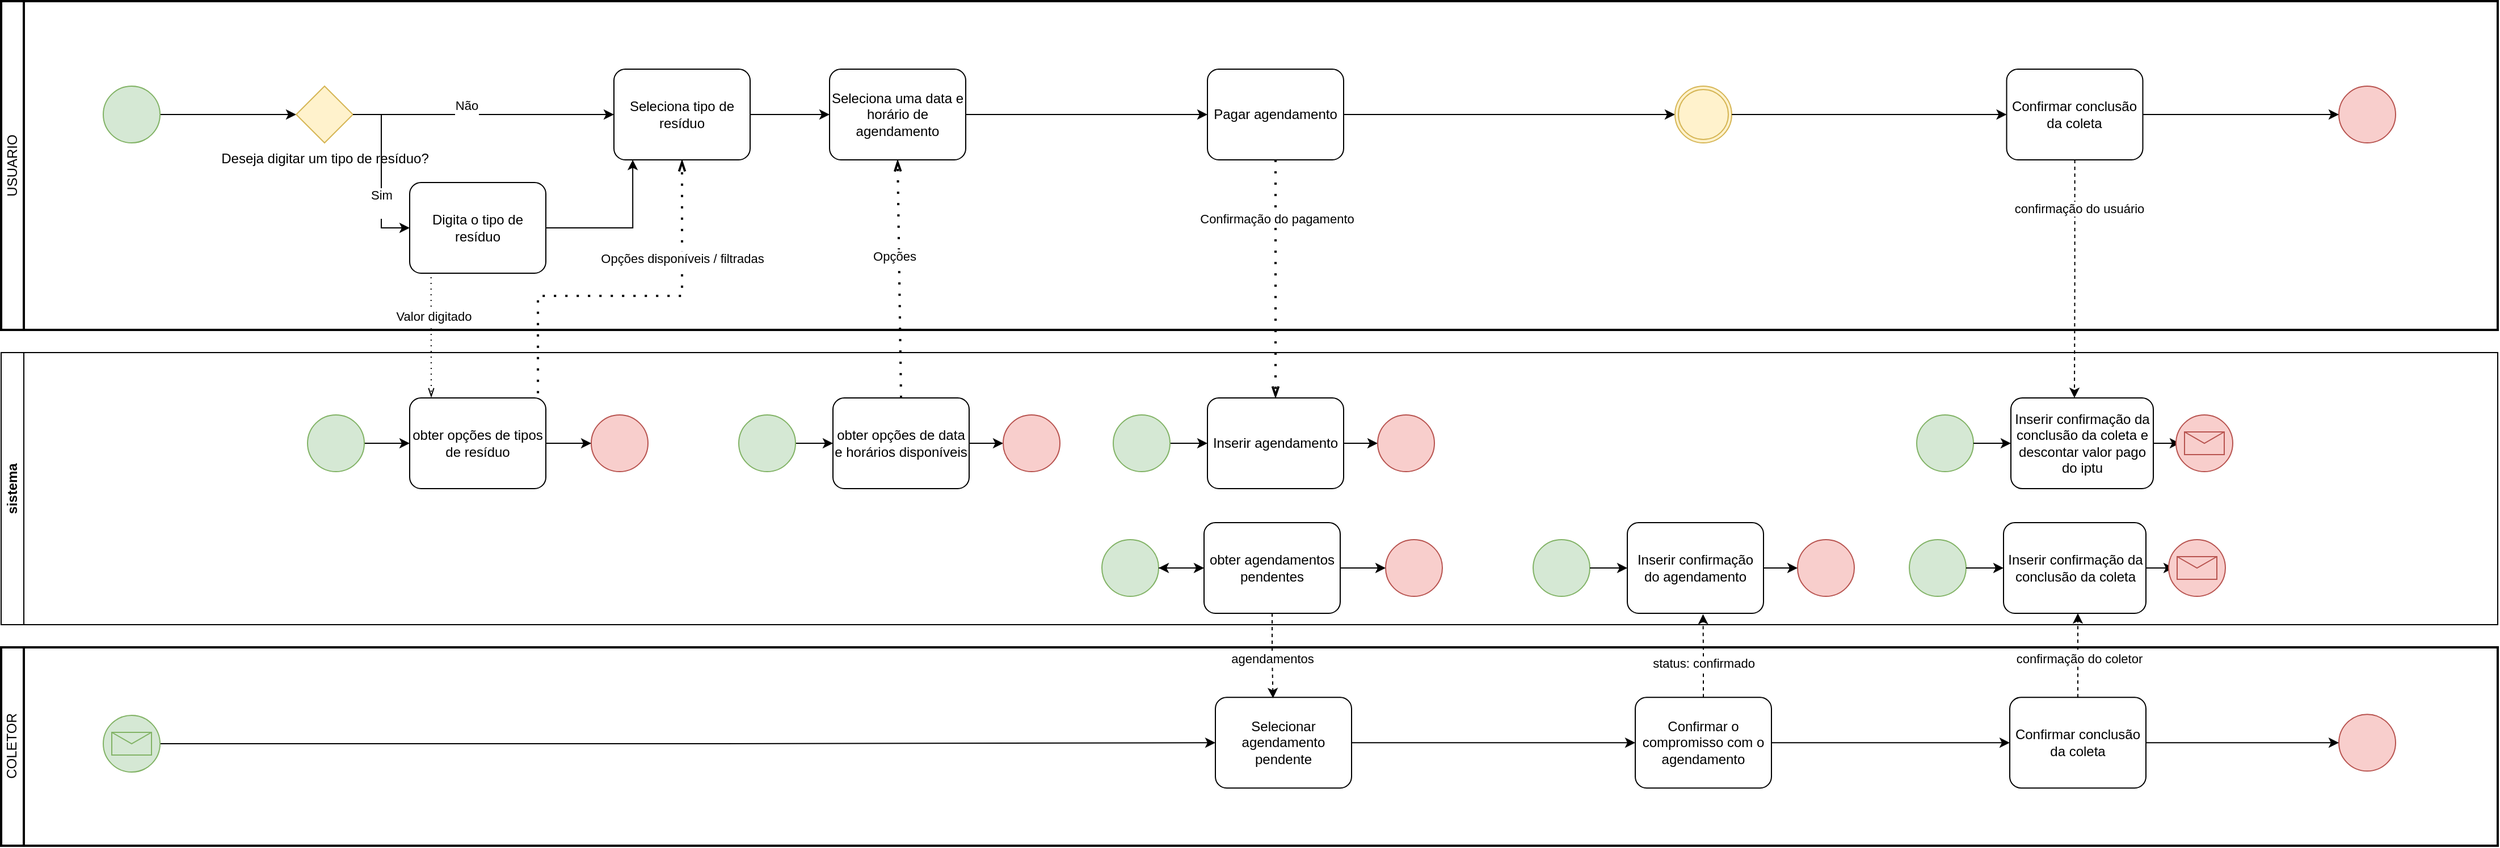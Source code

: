 <mxfile version="24.0.7" type="device">
  <diagram name="Página-1" id="jpOm_m6IZz32PzSZO8qP">
    <mxGraphModel dx="2390" dy="1303" grid="1" gridSize="10" guides="1" tooltips="1" connect="1" arrows="1" fold="1" page="1" pageScale="1" pageWidth="827" pageHeight="1169" math="0" shadow="0">
      <root>
        <mxCell id="0" />
        <mxCell id="1" parent="0" />
        <mxCell id="9EYJD0hd4gOy3LFLlQGG-7" value="USUARIO&lt;br&gt;" style="swimlane;html=1;startSize=20;fontStyle=0;collapsible=0;horizontal=0;swimlaneLine=1;swimlaneFillColor=#ffffff;strokeWidth=2;whiteSpace=wrap;" parent="1" vertex="1">
          <mxGeometry x="260" y="440" width="2200" height="290" as="geometry" />
        </mxCell>
        <mxCell id="bXsZeZF9kBVcV7RV8uzB-30" style="edgeStyle=orthogonalEdgeStyle;rounded=0;orthogonalLoop=1;jettySize=auto;html=1;entryX=0;entryY=0.5;entryDx=0;entryDy=0;entryPerimeter=0;" edge="1" parent="9EYJD0hd4gOy3LFLlQGG-7" source="9EYJD0hd4gOy3LFLlQGG-1" target="bXsZeZF9kBVcV7RV8uzB-29">
          <mxGeometry relative="1" as="geometry" />
        </mxCell>
        <mxCell id="9EYJD0hd4gOy3LFLlQGG-2" value="Seleciona tipo de resíduo" style="points=[[0.25,0,0],[0.5,0,0],[0.75,0,0],[1,0.25,0],[1,0.5,0],[1,0.75,0],[0.75,1,0],[0.5,1,0],[0.25,1,0],[0,0.75,0],[0,0.5,0],[0,0.25,0]];shape=mxgraph.bpmn.task;whiteSpace=wrap;rectStyle=rounded;size=10;html=1;container=1;expand=0;collapsible=0;taskMarker=abstract;" parent="9EYJD0hd4gOy3LFLlQGG-7" vertex="1">
          <mxGeometry x="540" y="60" width="120" height="80" as="geometry" />
        </mxCell>
        <mxCell id="4Wfx7aLYc8oeD1HSqWZE-12" value="Seleciona uma data e horário de agendamento" style="points=[[0.25,0,0],[0.5,0,0],[0.75,0,0],[1,0.25,0],[1,0.5,0],[1,0.75,0],[0.75,1,0],[0.5,1,0],[0.25,1,0],[0,0.75,0],[0,0.5,0],[0,0.25,0]];shape=mxgraph.bpmn.task;whiteSpace=wrap;rectStyle=rounded;size=10;html=1;container=1;expand=0;collapsible=0;taskMarker=abstract;" parent="9EYJD0hd4gOy3LFLlQGG-7" vertex="1">
          <mxGeometry x="730" y="60" width="120" height="80" as="geometry" />
        </mxCell>
        <mxCell id="9EYJD0hd4gOy3LFLlQGG-9" value="Pagar agendamento" style="points=[[0.25,0,0],[0.5,0,0],[0.75,0,0],[1,0.25,0],[1,0.5,0],[1,0.75,0],[0.75,1,0],[0.5,1,0],[0.25,1,0],[0,0.75,0],[0,0.5,0],[0,0.25,0]];shape=mxgraph.bpmn.task;whiteSpace=wrap;rectStyle=rounded;size=10;html=1;container=1;expand=0;collapsible=0;taskMarker=abstract;" parent="9EYJD0hd4gOy3LFLlQGG-7" vertex="1">
          <mxGeometry x="1063" y="60" width="120" height="80" as="geometry" />
        </mxCell>
        <mxCell id="4Wfx7aLYc8oeD1HSqWZE-13" style="edgeStyle=orthogonalEdgeStyle;rounded=0;orthogonalLoop=1;jettySize=auto;html=1;entryX=0;entryY=0.5;entryDx=0;entryDy=0;entryPerimeter=0;" parent="9EYJD0hd4gOy3LFLlQGG-7" source="9EYJD0hd4gOy3LFLlQGG-2" target="4Wfx7aLYc8oeD1HSqWZE-12" edge="1">
          <mxGeometry relative="1" as="geometry" />
        </mxCell>
        <mxCell id="bXsZeZF9kBVcV7RV8uzB-32" style="edgeStyle=orthogonalEdgeStyle;rounded=0;orthogonalLoop=1;jettySize=auto;html=1;" edge="1" parent="9EYJD0hd4gOy3LFLlQGG-7" source="bXsZeZF9kBVcV7RV8uzB-29" target="9EYJD0hd4gOy3LFLlQGG-2">
          <mxGeometry relative="1" as="geometry" />
        </mxCell>
        <mxCell id="bXsZeZF9kBVcV7RV8uzB-33" value="Não&lt;div&gt;&lt;br&gt;&lt;/div&gt;" style="edgeLabel;html=1;align=center;verticalAlign=middle;resizable=0;points=[];" vertex="1" connectable="0" parent="bXsZeZF9kBVcV7RV8uzB-32">
          <mxGeometry x="-0.125" y="1" relative="1" as="geometry">
            <mxPoint x="-1" as="offset" />
          </mxGeometry>
        </mxCell>
        <mxCell id="bXsZeZF9kBVcV7RV8uzB-29" value="Deseja digitar um tipo de resíduo?" style="points=[[0.25,0.25,0],[0.5,0,0],[0.75,0.25,0],[1,0.5,0],[0.75,0.75,0],[0.5,1,0],[0.25,0.75,0],[0,0.5,0]];shape=mxgraph.bpmn.gateway2;html=1;verticalLabelPosition=bottom;labelBackgroundColor=#ffffff;verticalAlign=top;align=center;perimeter=rhombusPerimeter;outlineConnect=0;outline=none;symbol=none;fillColor=#fff2cc;strokeColor=#d6b656;" vertex="1" parent="9EYJD0hd4gOy3LFLlQGG-7">
          <mxGeometry x="260" y="75" width="50" height="50" as="geometry" />
        </mxCell>
        <mxCell id="4Wfx7aLYc8oeD1HSqWZE-14" style="edgeStyle=orthogonalEdgeStyle;rounded=0;orthogonalLoop=1;jettySize=auto;html=1;entryX=0;entryY=0.5;entryDx=0;entryDy=0;entryPerimeter=0;" parent="9EYJD0hd4gOy3LFLlQGG-7" source="4Wfx7aLYc8oeD1HSqWZE-12" target="9EYJD0hd4gOy3LFLlQGG-9" edge="1">
          <mxGeometry relative="1" as="geometry" />
        </mxCell>
        <mxCell id="9EYJD0hd4gOy3LFLlQGG-1" value="" style="points=[[0.145,0.145,0],[0.5,0,0],[0.855,0.145,0],[1,0.5,0],[0.855,0.855,0],[0.5,1,0],[0.145,0.855,0],[0,0.5,0]];shape=mxgraph.bpmn.event;html=1;verticalLabelPosition=bottom;labelBackgroundColor=#ffffff;verticalAlign=top;align=center;perimeter=ellipsePerimeter;outlineConnect=0;aspect=fixed;outline=standard;symbol=general;fillColor=#d5e8d4;strokeColor=#82b366;" parent="9EYJD0hd4gOy3LFLlQGG-7" vertex="1">
          <mxGeometry x="90" y="75" width="50" height="50" as="geometry" />
        </mxCell>
        <mxCell id="bXsZeZF9kBVcV7RV8uzB-34" value="Digita o tipo de resíduo" style="points=[[0.25,0,0],[0.5,0,0],[0.75,0,0],[1,0.25,0],[1,0.5,0],[1,0.75,0],[0.75,1,0],[0.5,1,0],[0.25,1,0],[0,0.75,0],[0,0.5,0],[0,0.25,0]];shape=mxgraph.bpmn.task;whiteSpace=wrap;rectStyle=rounded;size=10;html=1;container=1;expand=0;collapsible=0;taskMarker=abstract;" vertex="1" parent="9EYJD0hd4gOy3LFLlQGG-7">
          <mxGeometry x="360" y="160" width="120" height="80" as="geometry" />
        </mxCell>
        <mxCell id="bXsZeZF9kBVcV7RV8uzB-36" style="edgeStyle=orthogonalEdgeStyle;rounded=0;orthogonalLoop=1;jettySize=auto;html=1;entryX=0;entryY=0.5;entryDx=0;entryDy=0;entryPerimeter=0;" edge="1" parent="9EYJD0hd4gOy3LFLlQGG-7" source="bXsZeZF9kBVcV7RV8uzB-29" target="bXsZeZF9kBVcV7RV8uzB-34">
          <mxGeometry relative="1" as="geometry" />
        </mxCell>
        <mxCell id="bXsZeZF9kBVcV7RV8uzB-37" value="Sim&lt;div&gt;&lt;br&gt;&lt;/div&gt;" style="edgeLabel;html=1;align=center;verticalAlign=middle;resizable=0;points=[];" vertex="1" connectable="0" parent="bXsZeZF9kBVcV7RV8uzB-36">
          <mxGeometry x="0.369" relative="1" as="geometry">
            <mxPoint as="offset" />
          </mxGeometry>
        </mxCell>
        <mxCell id="bXsZeZF9kBVcV7RV8uzB-43" style="edgeStyle=orthogonalEdgeStyle;rounded=0;orthogonalLoop=1;jettySize=auto;html=1;entryX=0.138;entryY=1;entryDx=0;entryDy=0;entryPerimeter=0;" edge="1" parent="9EYJD0hd4gOy3LFLlQGG-7" source="bXsZeZF9kBVcV7RV8uzB-34" target="9EYJD0hd4gOy3LFLlQGG-2">
          <mxGeometry relative="1" as="geometry" />
        </mxCell>
        <mxCell id="bXsZeZF9kBVcV7RV8uzB-85" value="" style="edgeStyle=orthogonalEdgeStyle;rounded=0;orthogonalLoop=1;jettySize=auto;html=1;" edge="1" parent="9EYJD0hd4gOy3LFLlQGG-7" source="9EYJD0hd4gOy3LFLlQGG-9" target="bXsZeZF9kBVcV7RV8uzB-84">
          <mxGeometry relative="1" as="geometry">
            <mxPoint x="2010" y="540" as="targetPoint" />
            <mxPoint x="1443" y="540" as="sourcePoint" />
          </mxGeometry>
        </mxCell>
        <mxCell id="bXsZeZF9kBVcV7RV8uzB-84" value="" style="points=[[0.145,0.145,0],[0.5,0,0],[0.855,0.145,0],[1,0.5,0],[0.855,0.855,0],[0.5,1,0],[0.145,0.855,0],[0,0.5,0]];shape=mxgraph.bpmn.event;html=1;verticalLabelPosition=bottom;labelBackgroundColor=#ffffff;verticalAlign=top;align=center;perimeter=ellipsePerimeter;outlineConnect=0;aspect=fixed;outline=throwing;symbol=general;fillColor=#fff2cc;strokeColor=#d6b656;" vertex="1" parent="9EYJD0hd4gOy3LFLlQGG-7">
          <mxGeometry x="1475" y="75" width="50" height="50" as="geometry" />
        </mxCell>
        <mxCell id="bXsZeZF9kBVcV7RV8uzB-89" value="Confirmar conclusão da coleta" style="points=[[0.25,0,0],[0.5,0,0],[0.75,0,0],[1,0.25,0],[1,0.5,0],[1,0.75,0],[0.75,1,0],[0.5,1,0],[0.25,1,0],[0,0.75,0],[0,0.5,0],[0,0.25,0]];shape=mxgraph.bpmn.task;whiteSpace=wrap;rectStyle=rounded;size=10;html=1;container=1;expand=0;collapsible=0;taskMarker=abstract;" vertex="1" parent="9EYJD0hd4gOy3LFLlQGG-7">
          <mxGeometry x="1767.25" y="60.0" width="120" height="80" as="geometry" />
        </mxCell>
        <mxCell id="bXsZeZF9kBVcV7RV8uzB-90" style="edgeStyle=orthogonalEdgeStyle;rounded=0;orthogonalLoop=1;jettySize=auto;html=1;entryX=0;entryY=0.5;entryDx=0;entryDy=0;entryPerimeter=0;" edge="1" parent="9EYJD0hd4gOy3LFLlQGG-7" source="bXsZeZF9kBVcV7RV8uzB-84" target="bXsZeZF9kBVcV7RV8uzB-89">
          <mxGeometry relative="1" as="geometry" />
        </mxCell>
        <mxCell id="bXsZeZF9kBVcV7RV8uzB-95" value="" style="points=[[0.145,0.145,0],[0.5,0,0],[0.855,0.145,0],[1,0.5,0],[0.855,0.855,0],[0.5,1,0],[0.145,0.855,0],[0,0.5,0]];shape=mxgraph.bpmn.event;html=1;verticalLabelPosition=bottom;labelBackgroundColor=#ffffff;verticalAlign=top;align=center;perimeter=ellipsePerimeter;outlineConnect=0;aspect=fixed;outline=standard;symbol=general;fillColor=#f8cecc;strokeColor=#b85450;" vertex="1" parent="9EYJD0hd4gOy3LFLlQGG-7">
          <mxGeometry x="2060" y="75" width="50" height="50" as="geometry" />
        </mxCell>
        <mxCell id="bXsZeZF9kBVcV7RV8uzB-98" style="edgeStyle=orthogonalEdgeStyle;rounded=0;orthogonalLoop=1;jettySize=auto;html=1;entryX=0;entryY=0.5;entryDx=0;entryDy=0;entryPerimeter=0;" edge="1" parent="9EYJD0hd4gOy3LFLlQGG-7" source="bXsZeZF9kBVcV7RV8uzB-89" target="bXsZeZF9kBVcV7RV8uzB-95">
          <mxGeometry relative="1" as="geometry" />
        </mxCell>
        <mxCell id="9EYJD0hd4gOy3LFLlQGG-8" value="COLETOR" style="swimlane;html=1;startSize=20;fontStyle=0;collapsible=0;horizontal=0;swimlaneLine=1;swimlaneFillColor=#ffffff;strokeWidth=2;whiteSpace=wrap;" parent="1" vertex="1">
          <mxGeometry x="260" y="1010" width="2200" height="175" as="geometry" />
        </mxCell>
        <mxCell id="9EYJD0hd4gOy3LFLlQGG-26" style="edgeStyle=orthogonalEdgeStyle;rounded=0;orthogonalLoop=1;jettySize=auto;html=1;" parent="9EYJD0hd4gOy3LFLlQGG-8" source="9EYJD0hd4gOy3LFLlQGG-23" target="9EYJD0hd4gOy3LFLlQGG-25" edge="1">
          <mxGeometry relative="1" as="geometry" />
        </mxCell>
        <mxCell id="9EYJD0hd4gOy3LFLlQGG-45" style="edgeStyle=orthogonalEdgeStyle;rounded=0;orthogonalLoop=1;jettySize=auto;html=1;" parent="9EYJD0hd4gOy3LFLlQGG-8" source="9EYJD0hd4gOy3LFLlQGG-25" target="9EYJD0hd4gOy3LFLlQGG-44" edge="1">
          <mxGeometry relative="1" as="geometry" />
        </mxCell>
        <mxCell id="9EYJD0hd4gOy3LFLlQGG-34" style="edgeStyle=orthogonalEdgeStyle;rounded=0;orthogonalLoop=1;jettySize=auto;html=1;entryX=0;entryY=0.5;entryDx=0;entryDy=0;entryPerimeter=0;" parent="9EYJD0hd4gOy3LFLlQGG-8" source="9EYJD0hd4gOy3LFLlQGG-32" edge="1" target="9EYJD0hd4gOy3LFLlQGG-23">
          <mxGeometry relative="1" as="geometry">
            <mxPoint x="270" y="87.5" as="targetPoint" />
          </mxGeometry>
        </mxCell>
        <mxCell id="9EYJD0hd4gOy3LFLlQGG-32" value="" style="points=[[0.145,0.145,0],[0.5,0,0],[0.855,0.145,0],[1,0.5,0],[0.855,0.855,0],[0.5,1,0],[0.145,0.855,0],[0,0.5,0]];shape=mxgraph.bpmn.event;html=1;verticalLabelPosition=bottom;labelBackgroundColor=#ffffff;verticalAlign=top;align=center;perimeter=ellipsePerimeter;outlineConnect=0;aspect=fixed;outline=standard;symbol=message;fillColor=#d5e8d4;strokeColor=#82b366;" parent="9EYJD0hd4gOy3LFLlQGG-8" vertex="1">
          <mxGeometry x="90" y="60" width="50" height="50" as="geometry" />
        </mxCell>
        <mxCell id="9EYJD0hd4gOy3LFLlQGG-23" value="Selecionar agendamento pendente" style="points=[[0.25,0,0],[0.5,0,0],[0.75,0,0],[1,0.25,0],[1,0.5,0],[1,0.75,0],[0.75,1,0],[0.5,1,0],[0.25,1,0],[0,0.75,0],[0,0.5,0],[0,0.25,0]];shape=mxgraph.bpmn.task;whiteSpace=wrap;rectStyle=rounded;size=10;html=1;container=1;expand=0;collapsible=0;taskMarker=abstract;" parent="9EYJD0hd4gOy3LFLlQGG-8" vertex="1">
          <mxGeometry x="1070" y="44.12" width="120" height="80" as="geometry" />
        </mxCell>
        <mxCell id="9EYJD0hd4gOy3LFLlQGG-25" value="Confirmar o compromisso com o agendamento" style="points=[[0.25,0,0],[0.5,0,0],[0.75,0,0],[1,0.25,0],[1,0.5,0],[1,0.75,0],[0.75,1,0],[0.5,1,0],[0.25,1,0],[0,0.75,0],[0,0.5,0],[0,0.25,0]];shape=mxgraph.bpmn.task;whiteSpace=wrap;rectStyle=rounded;size=10;html=1;container=1;expand=0;collapsible=0;taskMarker=abstract;" parent="9EYJD0hd4gOy3LFLlQGG-8" vertex="1">
          <mxGeometry x="1440" y="44.12" width="120" height="80" as="geometry" />
        </mxCell>
        <mxCell id="9EYJD0hd4gOy3LFLlQGG-44" value="Confirmar conclusão da coleta" style="points=[[0.25,0,0],[0.5,0,0],[0.75,0,0],[1,0.25,0],[1,0.5,0],[1,0.75,0],[0.75,1,0],[0.5,1,0],[0.25,1,0],[0,0.75,0],[0,0.5,0],[0,0.25,0]];shape=mxgraph.bpmn.task;whiteSpace=wrap;rectStyle=rounded;size=10;html=1;container=1;expand=0;collapsible=0;taskMarker=abstract;" parent="9EYJD0hd4gOy3LFLlQGG-8" vertex="1">
          <mxGeometry x="1770" y="44.12" width="120" height="80" as="geometry" />
        </mxCell>
        <mxCell id="bXsZeZF9kBVcV7RV8uzB-96" value="" style="points=[[0.145,0.145,0],[0.5,0,0],[0.855,0.145,0],[1,0.5,0],[0.855,0.855,0],[0.5,1,0],[0.145,0.855,0],[0,0.5,0]];shape=mxgraph.bpmn.event;html=1;verticalLabelPosition=bottom;labelBackgroundColor=#ffffff;verticalAlign=top;align=center;perimeter=ellipsePerimeter;outlineConnect=0;aspect=fixed;outline=standard;symbol=general;fillColor=#f8cecc;strokeColor=#b85450;" vertex="1" parent="9EYJD0hd4gOy3LFLlQGG-8">
          <mxGeometry x="2060" y="59.12" width="50" height="50" as="geometry" />
        </mxCell>
        <mxCell id="bXsZeZF9kBVcV7RV8uzB-97" style="edgeStyle=orthogonalEdgeStyle;rounded=0;orthogonalLoop=1;jettySize=auto;html=1;entryX=0;entryY=0.5;entryDx=0;entryDy=0;entryPerimeter=0;" edge="1" parent="9EYJD0hd4gOy3LFLlQGG-8" source="9EYJD0hd4gOy3LFLlQGG-44" target="bXsZeZF9kBVcV7RV8uzB-96">
          <mxGeometry relative="1" as="geometry" />
        </mxCell>
        <mxCell id="4Wfx7aLYc8oeD1HSqWZE-97" value="sistema&lt;br&gt;" style="swimlane;startSize=20;horizontal=0;html=1;whiteSpace=wrap;glass=0;shadow=0;swimlaneFillColor=default;" parent="1" vertex="1">
          <mxGeometry x="260" y="750" width="2200" height="240" as="geometry" />
        </mxCell>
        <mxCell id="4Wfx7aLYc8oeD1HSqWZE-100" value="obter opções de tipos de resíduo" style="points=[[0.25,0,0],[0.5,0,0],[0.75,0,0],[1,0.25,0],[1,0.5,0],[1,0.75,0],[0.75,1,0],[0.5,1,0],[0.25,1,0],[0,0.75,0],[0,0.5,0],[0,0.25,0]];shape=mxgraph.bpmn.task;whiteSpace=wrap;rectStyle=rounded;size=10;html=1;container=1;expand=0;collapsible=0;taskMarker=abstract;" parent="4Wfx7aLYc8oeD1HSqWZE-97" vertex="1">
          <mxGeometry x="360" y="40" width="120" height="80" as="geometry" />
        </mxCell>
        <mxCell id="bXsZeZF9kBVcV7RV8uzB-9" style="edgeStyle=orthogonalEdgeStyle;rounded=0;orthogonalLoop=1;jettySize=auto;html=1;entryX=0;entryY=0.5;entryDx=0;entryDy=0;entryPerimeter=0;" edge="1" parent="4Wfx7aLYc8oeD1HSqWZE-97" source="bXsZeZF9kBVcV7RV8uzB-8" target="4Wfx7aLYc8oeD1HSqWZE-100">
          <mxGeometry relative="1" as="geometry" />
        </mxCell>
        <mxCell id="4Wfx7aLYc8oeD1HSqWZE-102" value="obter opções de data e horários disponíveis" style="points=[[0.25,0,0],[0.5,0,0],[0.75,0,0],[1,0.25,0],[1,0.5,0],[1,0.75,0],[0.75,1,0],[0.5,1,0],[0.25,1,0],[0,0.75,0],[0,0.5,0],[0,0.25,0]];shape=mxgraph.bpmn.task;whiteSpace=wrap;rectStyle=rounded;size=10;html=1;container=1;expand=0;collapsible=0;taskMarker=abstract;" parent="4Wfx7aLYc8oeD1HSqWZE-97" vertex="1">
          <mxGeometry x="733" y="40" width="120" height="80" as="geometry" />
        </mxCell>
        <mxCell id="bXsZeZF9kBVcV7RV8uzB-15" style="edgeStyle=orthogonalEdgeStyle;rounded=0;orthogonalLoop=1;jettySize=auto;html=1;entryX=0;entryY=0.5;entryDx=0;entryDy=0;entryPerimeter=0;" edge="1" parent="4Wfx7aLYc8oeD1HSqWZE-97" source="bXsZeZF9kBVcV7RV8uzB-14" target="4Wfx7aLYc8oeD1HSqWZE-102">
          <mxGeometry relative="1" as="geometry" />
        </mxCell>
        <mxCell id="bXsZeZF9kBVcV7RV8uzB-17" style="edgeStyle=orthogonalEdgeStyle;rounded=0;orthogonalLoop=1;jettySize=auto;html=1;" edge="1" parent="4Wfx7aLYc8oeD1HSqWZE-97" source="4Wfx7aLYc8oeD1HSqWZE-102" target="bXsZeZF9kBVcV7RV8uzB-16">
          <mxGeometry relative="1" as="geometry" />
        </mxCell>
        <mxCell id="bXsZeZF9kBVcV7RV8uzB-20" value="Inserir agendamento" style="points=[[0.25,0,0],[0.5,0,0],[0.75,0,0],[1,0.25,0],[1,0.5,0],[1,0.75,0],[0.75,1,0],[0.5,1,0],[0.25,1,0],[0,0.75,0],[0,0.5,0],[0,0.25,0]];shape=mxgraph.bpmn.task;whiteSpace=wrap;rectStyle=rounded;size=10;html=1;container=1;expand=0;collapsible=0;taskMarker=abstract;" vertex="1" parent="4Wfx7aLYc8oeD1HSqWZE-97">
          <mxGeometry x="1063" y="40" width="120" height="80" as="geometry" />
        </mxCell>
        <mxCell id="bXsZeZF9kBVcV7RV8uzB-23" style="edgeStyle=orthogonalEdgeStyle;rounded=0;orthogonalLoop=1;jettySize=auto;html=1;entryX=0;entryY=0.5;entryDx=0;entryDy=0;entryPerimeter=0;" edge="1" parent="4Wfx7aLYc8oeD1HSqWZE-97" source="bXsZeZF9kBVcV7RV8uzB-21" target="bXsZeZF9kBVcV7RV8uzB-20">
          <mxGeometry relative="1" as="geometry" />
        </mxCell>
        <mxCell id="bXsZeZF9kBVcV7RV8uzB-24" style="edgeStyle=orthogonalEdgeStyle;rounded=0;orthogonalLoop=1;jettySize=auto;html=1;entryX=0;entryY=0.5;entryDx=0;entryDy=0;entryPerimeter=0;" edge="1" parent="4Wfx7aLYc8oeD1HSqWZE-97" source="bXsZeZF9kBVcV7RV8uzB-20" target="bXsZeZF9kBVcV7RV8uzB-22">
          <mxGeometry relative="1" as="geometry" />
        </mxCell>
        <mxCell id="bXsZeZF9kBVcV7RV8uzB-22" value="" style="points=[[0.145,0.145,0],[0.5,0,0],[0.855,0.145,0],[1,0.5,0],[0.855,0.855,0],[0.5,1,0],[0.145,0.855,0],[0,0.5,0]];shape=mxgraph.bpmn.event;html=1;verticalLabelPosition=bottom;labelBackgroundColor=#ffffff;verticalAlign=top;align=center;perimeter=ellipsePerimeter;outlineConnect=0;aspect=fixed;outline=standard;symbol=general;fillColor=#f8cecc;strokeColor=#b85450;" vertex="1" parent="4Wfx7aLYc8oeD1HSqWZE-97">
          <mxGeometry x="1213" y="55" width="50" height="50" as="geometry" />
        </mxCell>
        <mxCell id="bXsZeZF9kBVcV7RV8uzB-21" value="" style="points=[[0.145,0.145,0],[0.5,0,0],[0.855,0.145,0],[1,0.5,0],[0.855,0.855,0],[0.5,1,0],[0.145,0.855,0],[0,0.5,0]];shape=mxgraph.bpmn.event;html=1;verticalLabelPosition=bottom;labelBackgroundColor=#ffffff;verticalAlign=top;align=center;perimeter=ellipsePerimeter;outlineConnect=0;aspect=fixed;outline=standard;symbol=general;fillColor=#d5e8d4;strokeColor=#82b366;" vertex="1" parent="4Wfx7aLYc8oeD1HSqWZE-97">
          <mxGeometry x="980" y="55" width="50" height="50" as="geometry" />
        </mxCell>
        <mxCell id="bXsZeZF9kBVcV7RV8uzB-16" value="" style="points=[[0.145,0.145,0],[0.5,0,0],[0.855,0.145,0],[1,0.5,0],[0.855,0.855,0],[0.5,1,0],[0.145,0.855,0],[0,0.5,0]];shape=mxgraph.bpmn.event;html=1;verticalLabelPosition=bottom;labelBackgroundColor=#ffffff;verticalAlign=top;align=center;perimeter=ellipsePerimeter;outlineConnect=0;aspect=fixed;outline=standard;symbol=general;fillColor=#f8cecc;strokeColor=#b85450;" vertex="1" parent="4Wfx7aLYc8oeD1HSqWZE-97">
          <mxGeometry x="883" y="55" width="50" height="50" as="geometry" />
        </mxCell>
        <mxCell id="bXsZeZF9kBVcV7RV8uzB-14" value="" style="points=[[0.145,0.145,0],[0.5,0,0],[0.855,0.145,0],[1,0.5,0],[0.855,0.855,0],[0.5,1,0],[0.145,0.855,0],[0,0.5,0]];shape=mxgraph.bpmn.event;html=1;verticalLabelPosition=bottom;labelBackgroundColor=#ffffff;verticalAlign=top;align=center;perimeter=ellipsePerimeter;outlineConnect=0;aspect=fixed;outline=standard;symbol=general;fillColor=#d5e8d4;strokeColor=#82b366;" vertex="1" parent="4Wfx7aLYc8oeD1HSqWZE-97">
          <mxGeometry x="650" y="55" width="50" height="50" as="geometry" />
        </mxCell>
        <mxCell id="bXsZeZF9kBVcV7RV8uzB-12" value="" style="points=[[0.145,0.145,0],[0.5,0,0],[0.855,0.145,0],[1,0.5,0],[0.855,0.855,0],[0.5,1,0],[0.145,0.855,0],[0,0.5,0]];shape=mxgraph.bpmn.event;html=1;verticalLabelPosition=bottom;labelBackgroundColor=#ffffff;verticalAlign=top;align=center;perimeter=ellipsePerimeter;outlineConnect=0;aspect=fixed;outline=standard;symbol=general;fillColor=#f8cecc;strokeColor=#b85450;" vertex="1" parent="4Wfx7aLYc8oeD1HSqWZE-97">
          <mxGeometry x="520" y="55" width="50" height="50" as="geometry" />
        </mxCell>
        <mxCell id="bXsZeZF9kBVcV7RV8uzB-8" value="" style="points=[[0.145,0.145,0],[0.5,0,0],[0.855,0.145,0],[1,0.5,0],[0.855,0.855,0],[0.5,1,0],[0.145,0.855,0],[0,0.5,0]];shape=mxgraph.bpmn.event;html=1;verticalLabelPosition=bottom;labelBackgroundColor=#ffffff;verticalAlign=top;align=center;perimeter=ellipsePerimeter;outlineConnect=0;aspect=fixed;outline=standard;symbol=general;fillColor=#d5e8d4;strokeColor=#82b366;" vertex="1" parent="4Wfx7aLYc8oeD1HSqWZE-97">
          <mxGeometry x="270" y="55" width="50" height="50" as="geometry" />
        </mxCell>
        <mxCell id="bXsZeZF9kBVcV7RV8uzB-28" style="edgeStyle=orthogonalEdgeStyle;rounded=0;orthogonalLoop=1;jettySize=auto;html=1;entryX=0;entryY=0.5;entryDx=0;entryDy=0;entryPerimeter=0;" edge="1" parent="4Wfx7aLYc8oeD1HSqWZE-97" source="4Wfx7aLYc8oeD1HSqWZE-100" target="bXsZeZF9kBVcV7RV8uzB-12">
          <mxGeometry relative="1" as="geometry" />
        </mxCell>
        <mxCell id="bXsZeZF9kBVcV7RV8uzB-73" value="" style="edgeStyle=orthogonalEdgeStyle;rounded=0;orthogonalLoop=1;jettySize=auto;html=1;" edge="1" parent="4Wfx7aLYc8oeD1HSqWZE-97" source="bXsZeZF9kBVcV7RV8uzB-48" target="bXsZeZF9kBVcV7RV8uzB-50">
          <mxGeometry relative="1" as="geometry" />
        </mxCell>
        <mxCell id="bXsZeZF9kBVcV7RV8uzB-48" value="obter agendamentos pendentes" style="points=[[0.25,0,0],[0.5,0,0],[0.75,0,0],[1,0.25,0],[1,0.5,0],[1,0.75,0],[0.75,1,0],[0.5,1,0],[0.25,1,0],[0,0.75,0],[0,0.5,0],[0,0.25,0]];shape=mxgraph.bpmn.task;whiteSpace=wrap;rectStyle=rounded;size=10;html=1;container=1;expand=0;collapsible=0;taskMarker=abstract;" vertex="1" parent="4Wfx7aLYc8oeD1HSqWZE-97">
          <mxGeometry x="1060" y="150" width="120" height="80" as="geometry" />
        </mxCell>
        <mxCell id="bXsZeZF9kBVcV7RV8uzB-49" value="" style="points=[[0.145,0.145,0],[0.5,0,0],[0.855,0.145,0],[1,0.5,0],[0.855,0.855,0],[0.5,1,0],[0.145,0.855,0],[0,0.5,0]];shape=mxgraph.bpmn.event;html=1;verticalLabelPosition=bottom;labelBackgroundColor=#ffffff;verticalAlign=top;align=center;perimeter=ellipsePerimeter;outlineConnect=0;aspect=fixed;outline=standard;symbol=general;fillColor=#f8cecc;strokeColor=#b85450;" vertex="1" parent="4Wfx7aLYc8oeD1HSqWZE-97">
          <mxGeometry x="1220" y="165" width="50" height="50" as="geometry" />
        </mxCell>
        <mxCell id="bXsZeZF9kBVcV7RV8uzB-50" value="" style="points=[[0.145,0.145,0],[0.5,0,0],[0.855,0.145,0],[1,0.5,0],[0.855,0.855,0],[0.5,1,0],[0.145,0.855,0],[0,0.5,0]];shape=mxgraph.bpmn.event;html=1;verticalLabelPosition=bottom;labelBackgroundColor=#ffffff;verticalAlign=top;align=center;perimeter=ellipsePerimeter;outlineConnect=0;aspect=fixed;outline=standard;symbol=general;fillColor=#d5e8d4;strokeColor=#82b366;" vertex="1" parent="4Wfx7aLYc8oeD1HSqWZE-97">
          <mxGeometry x="970" y="165" width="50" height="50" as="geometry" />
        </mxCell>
        <mxCell id="bXsZeZF9kBVcV7RV8uzB-51" style="edgeStyle=orthogonalEdgeStyle;rounded=0;orthogonalLoop=1;jettySize=auto;html=1;entryX=0;entryY=0.5;entryDx=0;entryDy=0;entryPerimeter=0;" edge="1" parent="4Wfx7aLYc8oeD1HSqWZE-97" source="bXsZeZF9kBVcV7RV8uzB-50" target="bXsZeZF9kBVcV7RV8uzB-48">
          <mxGeometry relative="1" as="geometry" />
        </mxCell>
        <mxCell id="bXsZeZF9kBVcV7RV8uzB-52" style="edgeStyle=orthogonalEdgeStyle;rounded=0;orthogonalLoop=1;jettySize=auto;html=1;entryX=0;entryY=0.5;entryDx=0;entryDy=0;entryPerimeter=0;" edge="1" parent="4Wfx7aLYc8oeD1HSqWZE-97" source="bXsZeZF9kBVcV7RV8uzB-48" target="bXsZeZF9kBVcV7RV8uzB-49">
          <mxGeometry relative="1" as="geometry" />
        </mxCell>
        <mxCell id="bXsZeZF9kBVcV7RV8uzB-57" value="Inserir confirmação do agendamento" style="points=[[0.25,0,0],[0.5,0,0],[0.75,0,0],[1,0.25,0],[1,0.5,0],[1,0.75,0],[0.75,1,0],[0.5,1,0],[0.25,1,0],[0,0.75,0],[0,0.5,0],[0,0.25,0]];shape=mxgraph.bpmn.task;whiteSpace=wrap;rectStyle=rounded;size=10;html=1;container=1;expand=0;collapsible=0;taskMarker=abstract;" vertex="1" parent="4Wfx7aLYc8oeD1HSqWZE-97">
          <mxGeometry x="1433" y="150" width="120" height="80" as="geometry" />
        </mxCell>
        <mxCell id="bXsZeZF9kBVcV7RV8uzB-58" value="" style="points=[[0.145,0.145,0],[0.5,0,0],[0.855,0.145,0],[1,0.5,0],[0.855,0.855,0],[0.5,1,0],[0.145,0.855,0],[0,0.5,0]];shape=mxgraph.bpmn.event;html=1;verticalLabelPosition=bottom;labelBackgroundColor=#ffffff;verticalAlign=top;align=center;perimeter=ellipsePerimeter;outlineConnect=0;aspect=fixed;outline=standard;symbol=general;fillColor=#f8cecc;strokeColor=#b85450;" vertex="1" parent="4Wfx7aLYc8oeD1HSqWZE-97">
          <mxGeometry x="1583" y="165" width="50" height="50" as="geometry" />
        </mxCell>
        <mxCell id="bXsZeZF9kBVcV7RV8uzB-59" value="" style="points=[[0.145,0.145,0],[0.5,0,0],[0.855,0.145,0],[1,0.5,0],[0.855,0.855,0],[0.5,1,0],[0.145,0.855,0],[0,0.5,0]];shape=mxgraph.bpmn.event;html=1;verticalLabelPosition=bottom;labelBackgroundColor=#ffffff;verticalAlign=top;align=center;perimeter=ellipsePerimeter;outlineConnect=0;aspect=fixed;outline=standard;symbol=general;fillColor=#d5e8d4;strokeColor=#82b366;" vertex="1" parent="4Wfx7aLYc8oeD1HSqWZE-97">
          <mxGeometry x="1350" y="165" width="50" height="50" as="geometry" />
        </mxCell>
        <mxCell id="bXsZeZF9kBVcV7RV8uzB-60" style="edgeStyle=orthogonalEdgeStyle;rounded=0;orthogonalLoop=1;jettySize=auto;html=1;entryX=0;entryY=0.5;entryDx=0;entryDy=0;entryPerimeter=0;" edge="1" parent="4Wfx7aLYc8oeD1HSqWZE-97" source="bXsZeZF9kBVcV7RV8uzB-59" target="bXsZeZF9kBVcV7RV8uzB-57">
          <mxGeometry relative="1" as="geometry" />
        </mxCell>
        <mxCell id="bXsZeZF9kBVcV7RV8uzB-61" style="edgeStyle=orthogonalEdgeStyle;rounded=0;orthogonalLoop=1;jettySize=auto;html=1;entryX=0;entryY=0.5;entryDx=0;entryDy=0;entryPerimeter=0;" edge="1" parent="4Wfx7aLYc8oeD1HSqWZE-97" source="bXsZeZF9kBVcV7RV8uzB-57" target="bXsZeZF9kBVcV7RV8uzB-58">
          <mxGeometry relative="1" as="geometry" />
        </mxCell>
        <mxCell id="bXsZeZF9kBVcV7RV8uzB-65" value="Inserir confirmação da conclusão da coleta" style="points=[[0.25,0,0],[0.5,0,0],[0.75,0,0],[1,0.25,0],[1,0.5,0],[1,0.75,0],[0.75,1,0],[0.5,1,0],[0.25,1,0],[0,0.75,0],[0,0.5,0],[0,0.25,0]];shape=mxgraph.bpmn.task;whiteSpace=wrap;rectStyle=rounded;size=10;html=1;container=1;expand=0;collapsible=0;taskMarker=abstract;" vertex="1" parent="4Wfx7aLYc8oeD1HSqWZE-97">
          <mxGeometry x="1764.5" y="150" width="125.5" height="80" as="geometry" />
        </mxCell>
        <mxCell id="bXsZeZF9kBVcV7RV8uzB-67" value="" style="points=[[0.145,0.145,0],[0.5,0,0],[0.855,0.145,0],[1,0.5,0],[0.855,0.855,0],[0.5,1,0],[0.145,0.855,0],[0,0.5,0]];shape=mxgraph.bpmn.event;html=1;verticalLabelPosition=bottom;labelBackgroundColor=#ffffff;verticalAlign=top;align=center;perimeter=ellipsePerimeter;outlineConnect=0;aspect=fixed;outline=standard;symbol=general;fillColor=#d5e8d4;strokeColor=#82b366;" vertex="1" parent="4Wfx7aLYc8oeD1HSqWZE-97">
          <mxGeometry x="1681.5" y="165" width="50" height="50" as="geometry" />
        </mxCell>
        <mxCell id="bXsZeZF9kBVcV7RV8uzB-71" style="edgeStyle=orthogonalEdgeStyle;rounded=0;orthogonalLoop=1;jettySize=auto;html=1;entryX=0;entryY=0.5;entryDx=0;entryDy=0;entryPerimeter=0;" edge="1" parent="4Wfx7aLYc8oeD1HSqWZE-97" source="bXsZeZF9kBVcV7RV8uzB-67" target="bXsZeZF9kBVcV7RV8uzB-65">
          <mxGeometry relative="1" as="geometry" />
        </mxCell>
        <mxCell id="bXsZeZF9kBVcV7RV8uzB-72" style="edgeStyle=orthogonalEdgeStyle;rounded=0;orthogonalLoop=1;jettySize=auto;html=1;entryX=0;entryY=0.5;entryDx=0;entryDy=0;entryPerimeter=0;" edge="1" parent="4Wfx7aLYc8oeD1HSqWZE-97" source="bXsZeZF9kBVcV7RV8uzB-65">
          <mxGeometry relative="1" as="geometry">
            <mxPoint x="1914.5" y="190" as="targetPoint" />
          </mxGeometry>
        </mxCell>
        <mxCell id="bXsZeZF9kBVcV7RV8uzB-76" value="" style="points=[[0.145,0.145,0],[0.5,0,0],[0.855,0.145,0],[1,0.5,0],[0.855,0.855,0],[0.5,1,0],[0.145,0.855,0],[0,0.5,0]];shape=mxgraph.bpmn.event;html=1;verticalLabelPosition=bottom;labelBackgroundColor=#ffffff;verticalAlign=top;align=center;perimeter=ellipsePerimeter;outlineConnect=0;aspect=fixed;outline=standard;symbol=message;fillColor=#f8cecc;strokeColor=#b85450;" vertex="1" parent="4Wfx7aLYc8oeD1HSqWZE-97">
          <mxGeometry x="1910" y="165" width="50" height="50" as="geometry" />
        </mxCell>
        <mxCell id="bXsZeZF9kBVcV7RV8uzB-106" style="rounded=0;orthogonalLoop=1;jettySize=auto;html=1;" edge="1" parent="4Wfx7aLYc8oeD1HSqWZE-97" source="bXsZeZF9kBVcV7RV8uzB-99">
          <mxGeometry relative="1" as="geometry">
            <mxPoint x="1920" y="80" as="targetPoint" />
          </mxGeometry>
        </mxCell>
        <mxCell id="bXsZeZF9kBVcV7RV8uzB-99" value="Inserir confirmação da conclusão da coleta e descontar valor pago do iptu" style="points=[[0.25,0,0],[0.5,0,0],[0.75,0,0],[1,0.25,0],[1,0.5,0],[1,0.75,0],[0.75,1,0],[0.5,1,0],[0.25,1,0],[0,0.75,0],[0,0.5,0],[0,0.25,0]];shape=mxgraph.bpmn.task;whiteSpace=wrap;rectStyle=rounded;size=10;html=1;container=1;expand=0;collapsible=0;taskMarker=abstract;" vertex="1" parent="4Wfx7aLYc8oeD1HSqWZE-97">
          <mxGeometry x="1771" y="40" width="125.5" height="80" as="geometry" />
        </mxCell>
        <mxCell id="bXsZeZF9kBVcV7RV8uzB-100" value="" style="points=[[0.145,0.145,0],[0.5,0,0],[0.855,0.145,0],[1,0.5,0],[0.855,0.855,0],[0.5,1,0],[0.145,0.855,0],[0,0.5,0]];shape=mxgraph.bpmn.event;html=1;verticalLabelPosition=bottom;labelBackgroundColor=#ffffff;verticalAlign=top;align=center;perimeter=ellipsePerimeter;outlineConnect=0;aspect=fixed;outline=standard;symbol=general;fillColor=#d5e8d4;strokeColor=#82b366;" vertex="1" parent="4Wfx7aLYc8oeD1HSqWZE-97">
          <mxGeometry x="1688" y="55" width="50" height="50" as="geometry" />
        </mxCell>
        <mxCell id="bXsZeZF9kBVcV7RV8uzB-101" value="" style="points=[[0.145,0.145,0],[0.5,0,0],[0.855,0.145,0],[1,0.5,0],[0.855,0.855,0],[0.5,1,0],[0.145,0.855,0],[0,0.5,0]];shape=mxgraph.bpmn.event;html=1;verticalLabelPosition=bottom;labelBackgroundColor=#ffffff;verticalAlign=top;align=center;perimeter=ellipsePerimeter;outlineConnect=0;aspect=fixed;outline=standard;symbol=message;fillColor=#f8cecc;strokeColor=#b85450;" vertex="1" parent="4Wfx7aLYc8oeD1HSqWZE-97">
          <mxGeometry x="1916.5" y="55" width="50" height="50" as="geometry" />
        </mxCell>
        <mxCell id="bXsZeZF9kBVcV7RV8uzB-105" style="edgeStyle=orthogonalEdgeStyle;rounded=0;orthogonalLoop=1;jettySize=auto;html=1;entryX=0;entryY=0.5;entryDx=0;entryDy=0;entryPerimeter=0;" edge="1" parent="4Wfx7aLYc8oeD1HSqWZE-97" source="bXsZeZF9kBVcV7RV8uzB-100" target="bXsZeZF9kBVcV7RV8uzB-99">
          <mxGeometry relative="1" as="geometry" />
        </mxCell>
        <mxCell id="bXsZeZF9kBVcV7RV8uzB-6" value="" style="fontSize=12;html=1;endFill=0;startFill=0;endSize=6;startSize=6;dashed=1;dashPattern=1 4;endArrow=openThin;startArrow=none;rounded=0;entryX=0.5;entryY=1;entryDx=0;entryDy=0;entryPerimeter=0;strokeWidth=2;exitX=0.942;exitY=-0.051;exitDx=0;exitDy=0;exitPerimeter=0;edgeStyle=elbowEdgeStyle;elbow=vertical;" edge="1" parent="1" source="4Wfx7aLYc8oeD1HSqWZE-100" target="9EYJD0hd4gOy3LFLlQGG-2">
          <mxGeometry width="160" relative="1" as="geometry">
            <mxPoint x="560" y="675" as="sourcePoint" />
            <mxPoint x="840" y="735" as="targetPoint" />
            <Array as="points">
              <mxPoint x="830" y="700" />
            </Array>
          </mxGeometry>
        </mxCell>
        <mxCell id="bXsZeZF9kBVcV7RV8uzB-10" value="Opções disponíveis / filtradas" style="edgeLabel;html=1;align=center;verticalAlign=middle;resizable=0;points=[];" vertex="1" connectable="0" parent="bXsZeZF9kBVcV7RV8uzB-6">
          <mxGeometry x="0.482" relative="1" as="geometry">
            <mxPoint as="offset" />
          </mxGeometry>
        </mxCell>
        <mxCell id="bXsZeZF9kBVcV7RV8uzB-18" value="" style="fontSize=12;html=1;endFill=0;startFill=0;endSize=6;startSize=6;dashed=1;dashPattern=1 4;endArrow=openThin;startArrow=none;rounded=0;exitX=0.5;exitY=0;exitDx=0;exitDy=0;exitPerimeter=0;entryX=0.5;entryY=1;entryDx=0;entryDy=0;entryPerimeter=0;strokeWidth=2;" edge="1" parent="1" source="4Wfx7aLYc8oeD1HSqWZE-102" target="4Wfx7aLYc8oeD1HSqWZE-12">
          <mxGeometry width="160" relative="1" as="geometry">
            <mxPoint x="907" y="765" as="sourcePoint" />
            <mxPoint x="1067" y="765" as="targetPoint" />
          </mxGeometry>
        </mxCell>
        <mxCell id="bXsZeZF9kBVcV7RV8uzB-19" value="Opções" style="edgeLabel;html=1;align=center;verticalAlign=middle;resizable=0;points=[];" vertex="1" connectable="0" parent="bXsZeZF9kBVcV7RV8uzB-18">
          <mxGeometry x="0.183" y="4" relative="1" as="geometry">
            <mxPoint y="-1" as="offset" />
          </mxGeometry>
        </mxCell>
        <mxCell id="bXsZeZF9kBVcV7RV8uzB-26" value="" style="fontSize=12;html=1;endFill=0;startFill=0;endSize=6;startSize=6;dashed=1;dashPattern=1 4;endArrow=openThin;startArrow=none;rounded=0;entryX=0.5;entryY=0;entryDx=0;entryDy=0;entryPerimeter=0;exitX=0.5;exitY=1;exitDx=0;exitDy=0;exitPerimeter=0;strokeWidth=2;" edge="1" parent="1" source="9EYJD0hd4gOy3LFLlQGG-9" target="bXsZeZF9kBVcV7RV8uzB-20">
          <mxGeometry width="160" relative="1" as="geometry">
            <mxPoint x="1060" y="615" as="sourcePoint" />
            <mxPoint x="1220" y="615" as="targetPoint" />
          </mxGeometry>
        </mxCell>
        <mxCell id="bXsZeZF9kBVcV7RV8uzB-27" value="Confirmação do pagamento" style="edgeLabel;html=1;align=center;verticalAlign=middle;resizable=0;points=[];" vertex="1" connectable="0" parent="bXsZeZF9kBVcV7RV8uzB-26">
          <mxGeometry x="-0.509" relative="1" as="geometry">
            <mxPoint x="1" as="offset" />
          </mxGeometry>
        </mxCell>
        <mxCell id="bXsZeZF9kBVcV7RV8uzB-38" value="" style="edgeStyle=elbowEdgeStyle;fontSize=2;html=1;endFill=0;startFill=0;endSize=6;startSize=6;dashed=1;dashPattern=1 4;endArrow=openThin;startArrow=none;rounded=0;exitX=0.157;exitY=1.044;exitDx=0;exitDy=0;exitPerimeter=0;entryX=0.157;entryY=-0.007;entryDx=0;entryDy=0;entryPerimeter=0;" edge="1" parent="1" source="bXsZeZF9kBVcV7RV8uzB-34" target="4Wfx7aLYc8oeD1HSqWZE-100">
          <mxGeometry width="160" relative="1" as="geometry">
            <mxPoint x="980" y="740" as="sourcePoint" />
            <mxPoint x="1140" y="740" as="targetPoint" />
          </mxGeometry>
        </mxCell>
        <mxCell id="bXsZeZF9kBVcV7RV8uzB-39" value="Valor digitado" style="edgeLabel;html=1;align=center;verticalAlign=middle;resizable=0;points=[];" vertex="1" connectable="0" parent="bXsZeZF9kBVcV7RV8uzB-38">
          <mxGeometry x="-0.355" y="2" relative="1" as="geometry">
            <mxPoint as="offset" />
          </mxGeometry>
        </mxCell>
        <mxCell id="bXsZeZF9kBVcV7RV8uzB-55" style="edgeStyle=orthogonalEdgeStyle;rounded=0;orthogonalLoop=1;jettySize=auto;html=1;entryX=0.423;entryY=0.009;entryDx=0;entryDy=0;entryPerimeter=0;dashed=1;exitX=0.5;exitY=1;exitDx=0;exitDy=0;exitPerimeter=0;" edge="1" parent="1" source="bXsZeZF9kBVcV7RV8uzB-48" target="9EYJD0hd4gOy3LFLlQGG-23">
          <mxGeometry relative="1" as="geometry" />
        </mxCell>
        <mxCell id="bXsZeZF9kBVcV7RV8uzB-56" value="agendamentos" style="edgeLabel;html=1;align=center;verticalAlign=middle;resizable=0;points=[];" vertex="1" connectable="0" parent="bXsZeZF9kBVcV7RV8uzB-55">
          <mxGeometry x="-0.106" relative="1" as="geometry">
            <mxPoint y="6" as="offset" />
          </mxGeometry>
        </mxCell>
        <mxCell id="bXsZeZF9kBVcV7RV8uzB-69" style="edgeStyle=orthogonalEdgeStyle;rounded=0;orthogonalLoop=1;jettySize=auto;html=1;dashed=1;" edge="1" parent="1" source="9EYJD0hd4gOy3LFLlQGG-44">
          <mxGeometry relative="1" as="geometry">
            <mxPoint x="2090" y="980" as="targetPoint" />
          </mxGeometry>
        </mxCell>
        <mxCell id="bXsZeZF9kBVcV7RV8uzB-70" value="confirmação do coletor" style="edgeLabel;html=1;align=center;verticalAlign=middle;resizable=0;points=[];" vertex="1" connectable="0" parent="bXsZeZF9kBVcV7RV8uzB-69">
          <mxGeometry x="0.287" y="1" relative="1" as="geometry">
            <mxPoint x="1" y="13" as="offset" />
          </mxGeometry>
        </mxCell>
        <mxCell id="bXsZeZF9kBVcV7RV8uzB-74" style="edgeStyle=orthogonalEdgeStyle;rounded=0;orthogonalLoop=1;jettySize=auto;html=1;entryX=0.556;entryY=1.009;entryDx=0;entryDy=0;entryPerimeter=0;dashed=1;" edge="1" parent="1" source="9EYJD0hd4gOy3LFLlQGG-25" target="bXsZeZF9kBVcV7RV8uzB-57">
          <mxGeometry relative="1" as="geometry" />
        </mxCell>
        <mxCell id="bXsZeZF9kBVcV7RV8uzB-75" value="status: confirmado" style="edgeLabel;html=1;align=center;verticalAlign=middle;resizable=0;points=[];" vertex="1" connectable="0" parent="bXsZeZF9kBVcV7RV8uzB-74">
          <mxGeometry x="-0.171" relative="1" as="geometry">
            <mxPoint as="offset" />
          </mxGeometry>
        </mxCell>
        <mxCell id="bXsZeZF9kBVcV7RV8uzB-91" style="edgeStyle=orthogonalEdgeStyle;rounded=0;orthogonalLoop=1;jettySize=auto;html=1;dashed=1;" edge="1" parent="1" source="bXsZeZF9kBVcV7RV8uzB-89">
          <mxGeometry relative="1" as="geometry">
            <mxPoint x="2087" y="790" as="targetPoint" />
          </mxGeometry>
        </mxCell>
        <mxCell id="bXsZeZF9kBVcV7RV8uzB-94" value="confirmação do usuário" style="edgeLabel;html=1;align=center;verticalAlign=middle;resizable=0;points=[];" vertex="1" connectable="0" parent="bXsZeZF9kBVcV7RV8uzB-91">
          <mxGeometry x="-0.598" y="3" relative="1" as="geometry">
            <mxPoint as="offset" />
          </mxGeometry>
        </mxCell>
      </root>
    </mxGraphModel>
  </diagram>
</mxfile>
